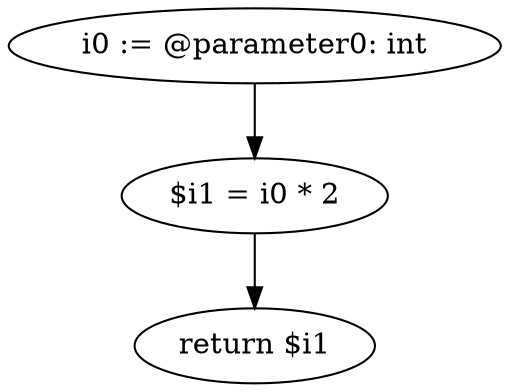 digraph "unitGraph" {
    "i0 := @parameter0: int"
    "$i1 = i0 * 2"
    "return $i1"
    "i0 := @parameter0: int"->"$i1 = i0 * 2";
    "$i1 = i0 * 2"->"return $i1";
}
